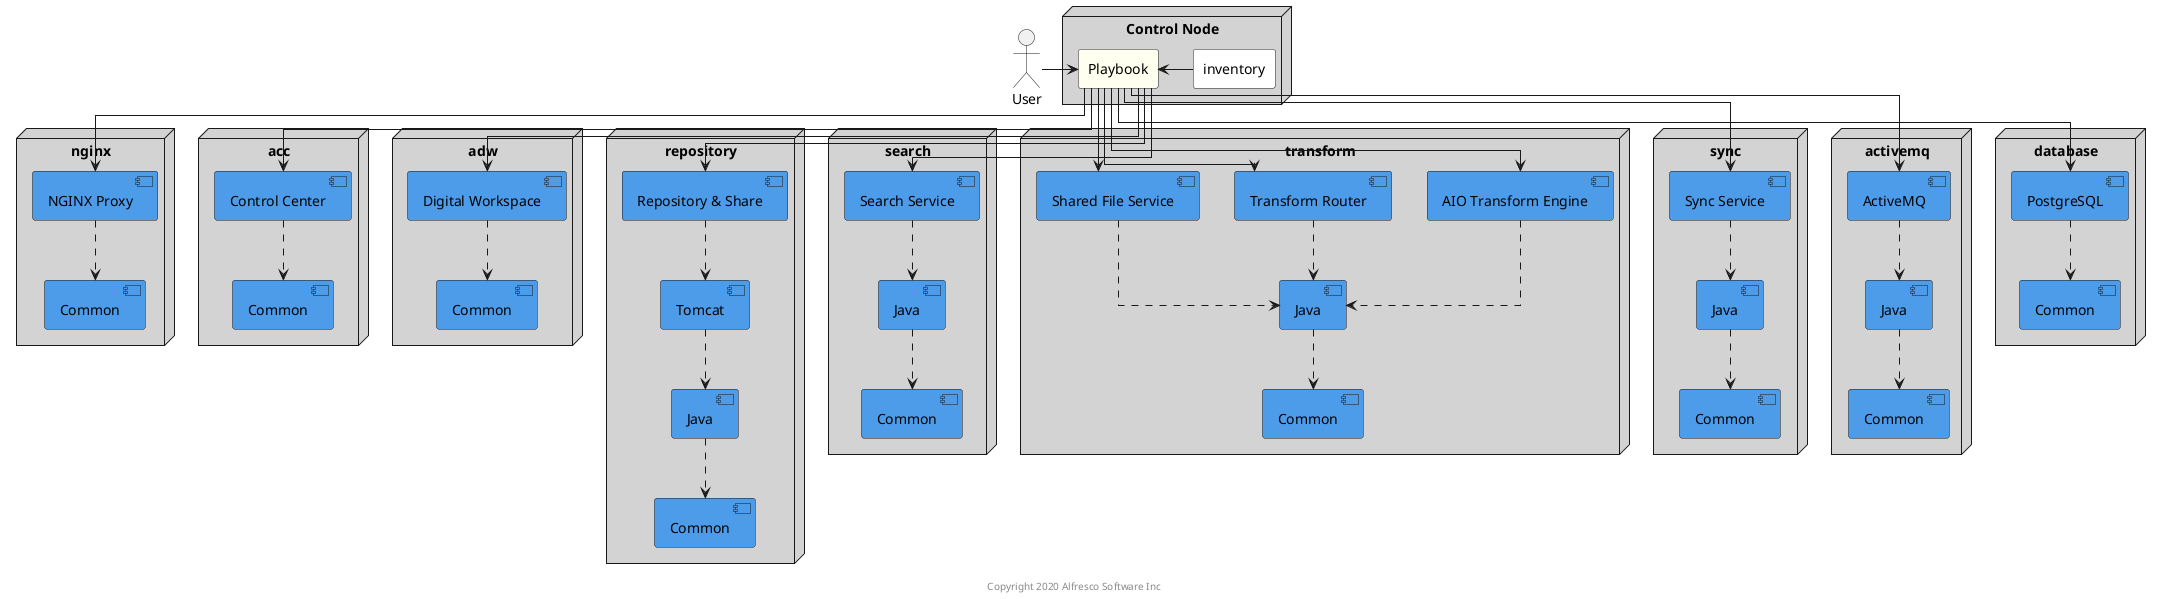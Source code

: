 @startuml acs-multi-machine

skinparam componentStyle uml2
skinparam linetype ortho

actor User

node "Control Node" as "control" #LightGrey {
    rectangle "Playbook" as playbook #Ivory

    rectangle "inventory" #White
}

node "nginx" as nginxnode #lightgrey {
    component "NGINX Proxy" as proxy #4d9cea
    component "Common" as nginxcommon #4d9cea
}

node "acc" as accnode #lightgrey {
    component "Control Center" as acc #4d9cea
    component "Common" as acccommon #4d9cea
}

node "adw" as adwnode #lightgrey {
    component "Digital Workspace" as adw #4d9cea
    component "Common" as adwcommon #4d9cea
}

node "repository" as reponode #lightgrey {
    component "Repository & Share" as repo #4d9cea
    component "Tomcat" as tomcat  #4d9cea
    component "Java" as repojava #4d9cea
    component "Common" as repocommon #4d9cea
}

node "search" as searchnode #lightgrey {
    component "Search Service" as search #4d9cea
    component "Java" as searchjava #4d9cea
    component "Common" as searchcommon #4d9cea
}

node "transform" as transformnode #lightgrey {
    component "AIO Transform Engine" as tengine #4d9cea
    component "Transform Router" as trouter #4d9cea
    component "Shared File Service" as sfs #4d9cea
    component "Java" as transformjava #4d9cea
    component "Common" as transformcommon #4d9cea
}

node "sync" as syncnode #lightgrey {
    component "Sync Service" as sync #4d9cea
    component "Java" as syncjava #4d9cea
    component "Common" as synccommon #4d9cea
}

node "activemq" as amqnode #lightgrey {
    component "ActiveMQ" as amq #4d9cea
    component "Java" as amqjava #4d9cea
    component "Common" as amqcommon #4d9cea
}

node "database" as dbnode #lightgrey {
    component "PostgreSQL" as psql #4d9cea
    component "Common" as dbcommon #4d9cea
}

User -> playbook
playbook <- inventory

playbook -down-> psql
playbook -down-> amq
playbook -down-> tengine
playbook -down-> search
playbook -down-> repo
playbook -down-> trouter
playbook -down-> sfs
playbook -down-> sync
playbook -down-> proxy
playbook -down-> acc
playbook -down-> adw

amq .down.> amqjava
acc .down.> acccommon
adw .down.> adwcommon
proxy .down.> nginxcommon
psql .down.> dbcommon
repo .down.> tomcat
search .down.> searchjava
sfs .down.> transformjava
sync .down.> syncjava
tomcat .down.> repojava
tengine .down.> transformjava
trouter .down.> transformjava

amqjava .down.> amqcommon
searchjava .down.> searchcommon
transformjava .down.> transformcommon
syncjava .down.> synccommon
repojava .down.> repocommon

center footer Copyright 2020 Alfresco Software Inc

@enduml
